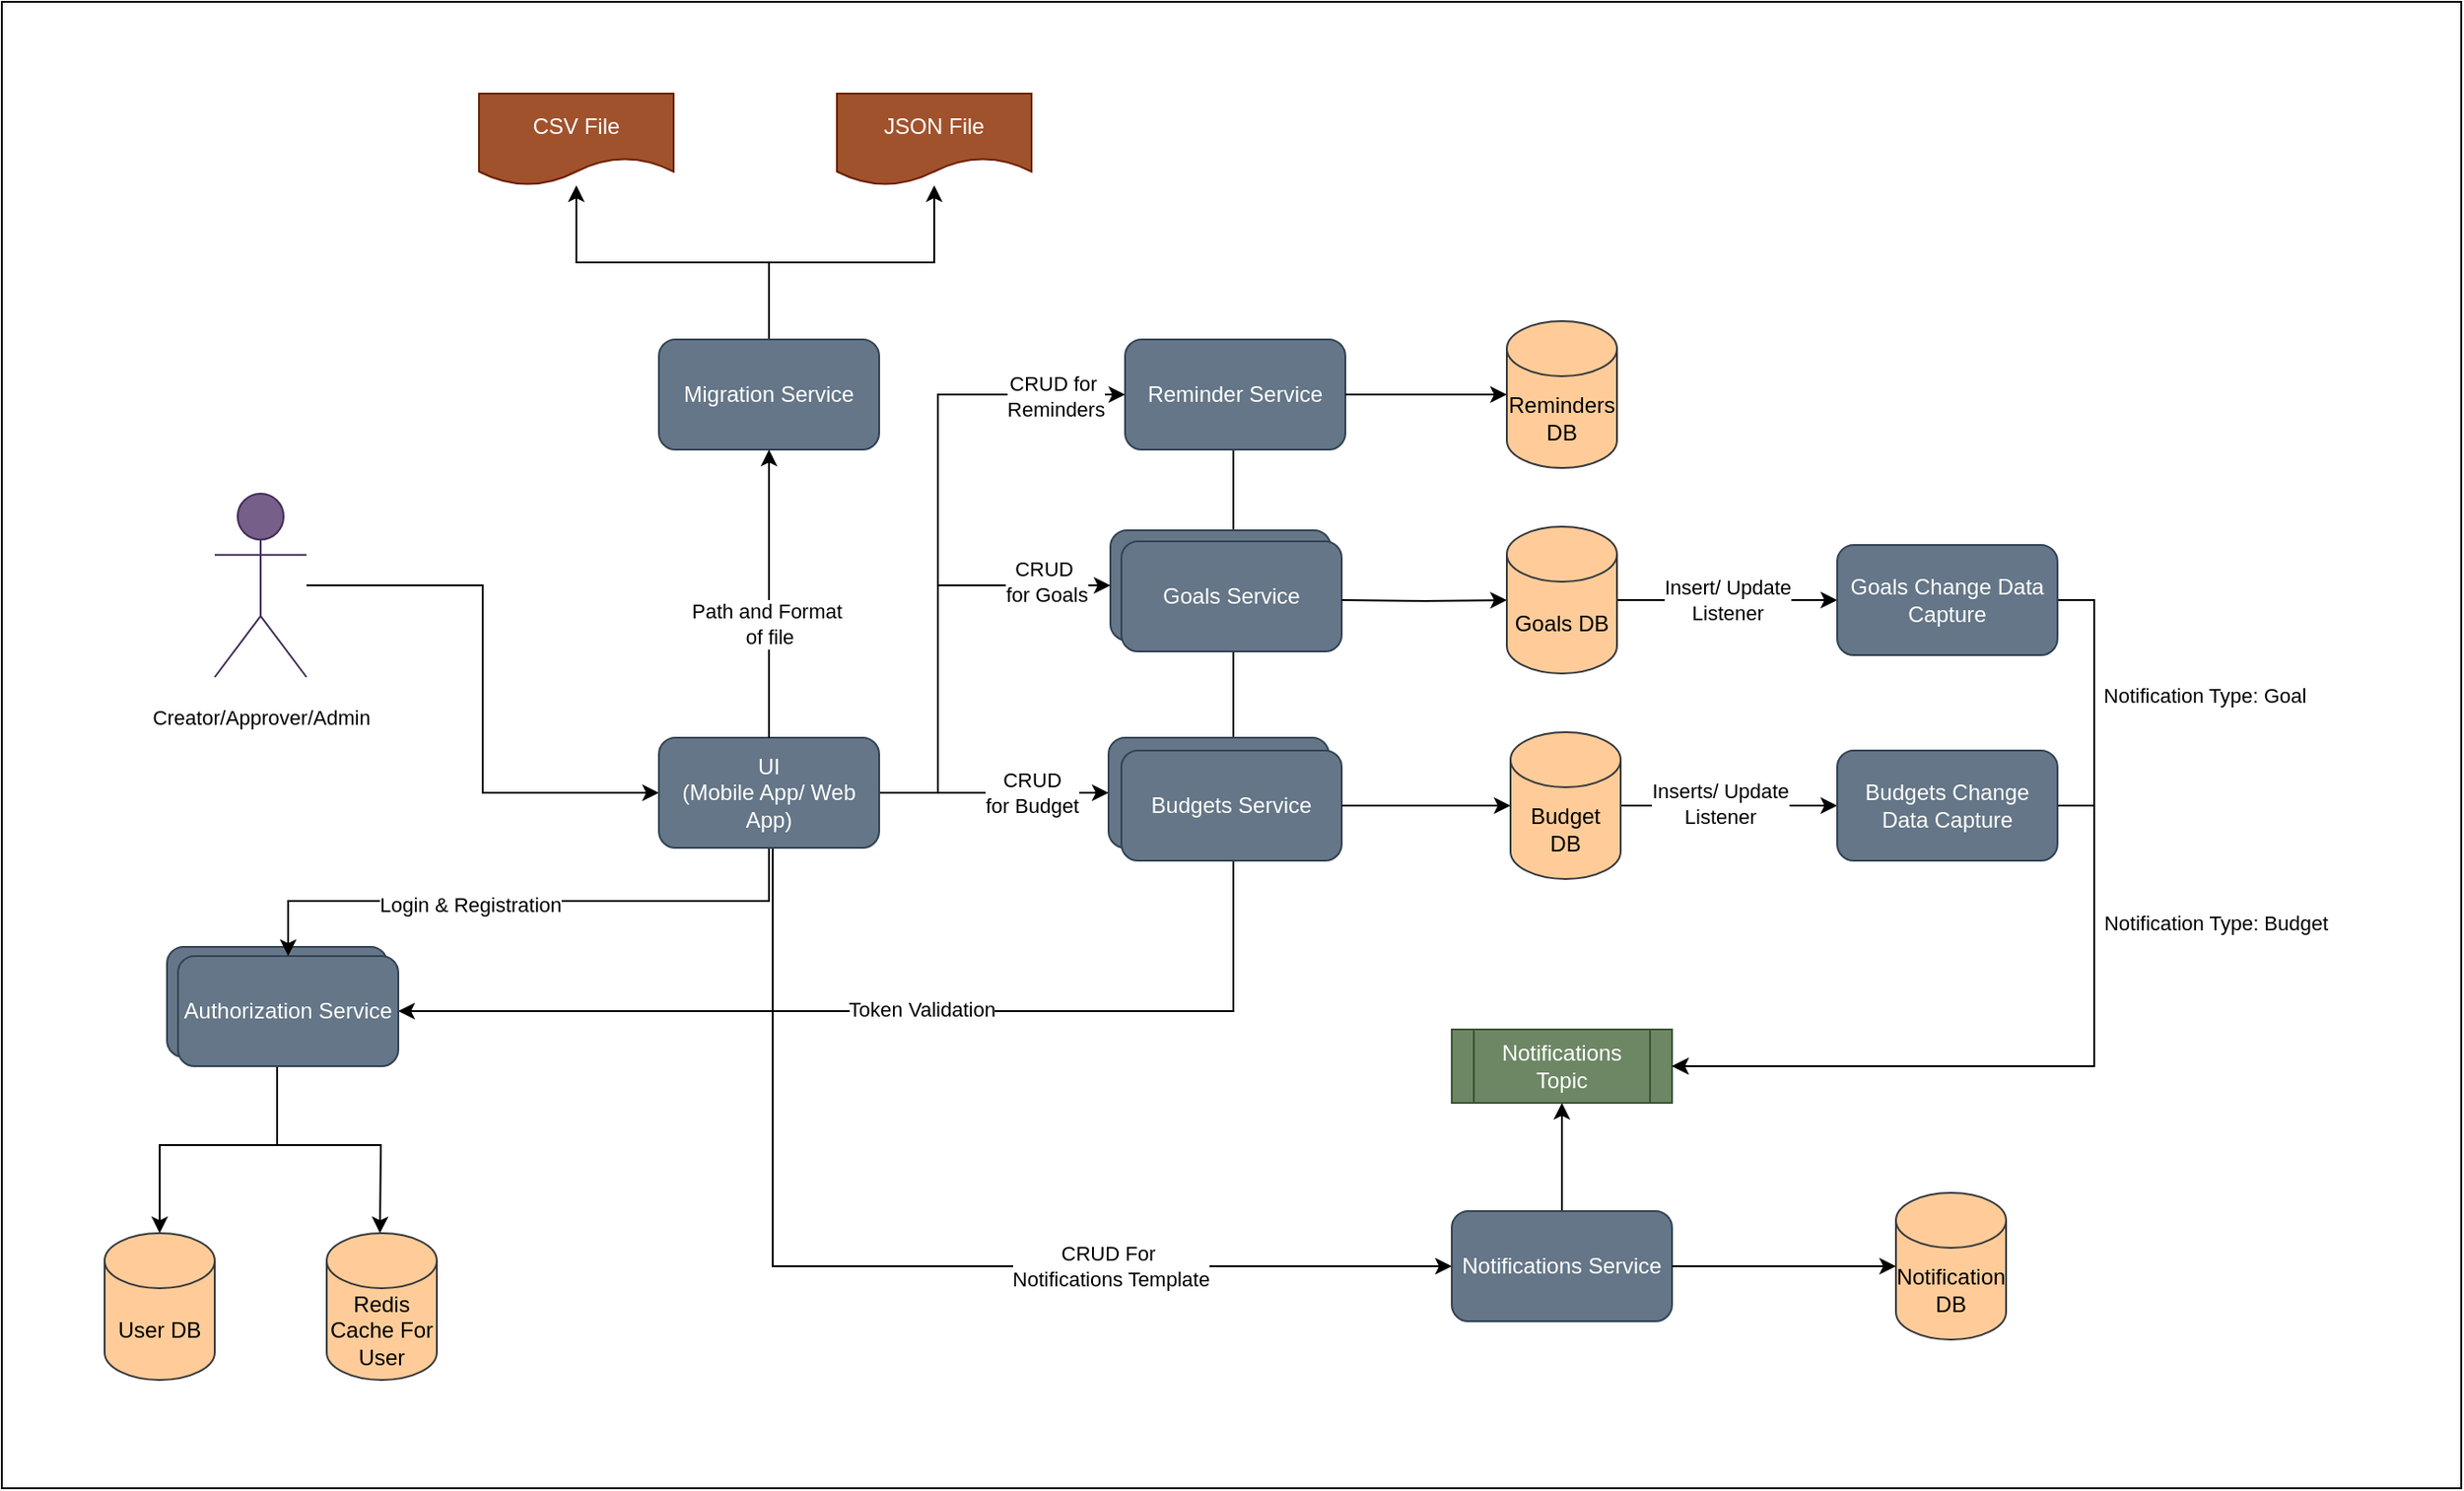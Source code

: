 <mxfile version="25.0.3">
  <diagram name="Page-1" id="Qny4qy3x9m0DrfihRw_X">
    <mxGraphModel dx="2288" dy="2093" grid="1" gridSize="10" guides="1" tooltips="1" connect="1" arrows="1" fold="1" page="1" pageScale="1" pageWidth="827" pageHeight="1169" math="0" shadow="0">
      <root>
        <mxCell id="0" />
        <mxCell id="1" parent="0" />
        <mxCell id="hGu5UwxwJnEl7Komf9Tr-83" value="" style="rounded=0;whiteSpace=wrap;html=1;" parent="1" vertex="1">
          <mxGeometry x="-10" y="-110" width="1340" height="810" as="geometry" />
        </mxCell>
        <mxCell id="hGu5UwxwJnEl7Komf9Tr-78" style="edgeStyle=orthogonalEdgeStyle;rounded=0;orthogonalLoop=1;jettySize=auto;html=1;exitX=0.5;exitY=1;exitDx=0;exitDy=0;" parent="1" edge="1" target="hGu5UwxwJnEl7Komf9Tr-32">
          <mxGeometry relative="1" as="geometry">
            <mxPoint x="226" y="491" as="targetPoint" />
            <mxPoint x="661" y="134" as="sourcePoint" />
            <Array as="points">
              <mxPoint x="661" y="440" />
            </Array>
          </mxGeometry>
        </mxCell>
        <mxCell id="hGu5UwxwJnEl7Komf9Tr-80" value="Token Validation" style="edgeLabel;html=1;align=center;verticalAlign=middle;resizable=0;points=[];" parent="hGu5UwxwJnEl7Komf9Tr-78" vertex="1" connectable="0">
          <mxGeometry x="-0.017" y="3" relative="1" as="geometry">
            <mxPoint x="-102" y="-4" as="offset" />
          </mxGeometry>
        </mxCell>
        <mxCell id="hGu5UwxwJnEl7Komf9Tr-34" value="Budget Service" style="rounded=1;whiteSpace=wrap;html=1;fillColor=#647687;fontColor=#ffffff;strokeColor=#314354;" parent="1" vertex="1">
          <mxGeometry x="593" y="291" width="120" height="60" as="geometry" />
        </mxCell>
        <mxCell id="hGu5UwxwJnEl7Komf9Tr-31" value="Goals Service" style="rounded=1;whiteSpace=wrap;html=1;fillColor=#647687;fontColor=#ffffff;strokeColor=#314354;" parent="1" vertex="1">
          <mxGeometry x="594" y="178" width="120" height="60" as="geometry" />
        </mxCell>
        <mxCell id="hGu5UwxwJnEl7Komf9Tr-1" value="Goals Service" style="rounded=1;whiteSpace=wrap;html=1;fillColor=#647687;fontColor=#ffffff;strokeColor=#314354;" parent="1" vertex="1">
          <mxGeometry x="600" y="184" width="120" height="60" as="geometry" />
        </mxCell>
        <mxCell id="hGu5UwxwJnEl7Komf9Tr-12" style="edgeStyle=orthogonalEdgeStyle;rounded=0;orthogonalLoop=1;jettySize=auto;html=1;" parent="1" source="hGu5UwxwJnEl7Komf9Tr-3" target="hGu5UwxwJnEl7Komf9Tr-9" edge="1">
          <mxGeometry relative="1" as="geometry" />
        </mxCell>
        <mxCell id="hGu5UwxwJnEl7Komf9Tr-13" style="edgeStyle=orthogonalEdgeStyle;rounded=0;orthogonalLoop=1;jettySize=auto;html=1;" parent="1" source="hGu5UwxwJnEl7Komf9Tr-3" edge="1">
          <mxGeometry relative="1" as="geometry">
            <mxPoint x="196" y="561" as="targetPoint" />
          </mxGeometry>
        </mxCell>
        <mxCell id="hGu5UwxwJnEl7Komf9Tr-3" value="" style="rounded=1;whiteSpace=wrap;html=1;fillColor=#647687;fontColor=#ffffff;strokeColor=#314354;" parent="1" vertex="1">
          <mxGeometry x="80" y="405" width="120" height="60" as="geometry" />
        </mxCell>
        <mxCell id="hGu5UwxwJnEl7Komf9Tr-4" value="Budgets Service" style="rounded=1;whiteSpace=wrap;html=1;fillColor=#647687;fontColor=#ffffff;strokeColor=#314354;" parent="1" vertex="1">
          <mxGeometry x="600" y="298" width="120" height="60" as="geometry" />
        </mxCell>
        <mxCell id="hGu5UwxwJnEl7Komf9Tr-26" style="edgeStyle=orthogonalEdgeStyle;rounded=0;orthogonalLoop=1;jettySize=auto;html=1;entryX=0.5;entryY=1;entryDx=0;entryDy=0;" parent="1" source="hGu5UwxwJnEl7Komf9Tr-5" target="hGu5UwxwJnEl7Komf9Tr-24" edge="1">
          <mxGeometry relative="1" as="geometry" />
        </mxCell>
        <mxCell id="hGu5UwxwJnEl7Komf9Tr-5" value="Notifications Service" style="rounded=1;whiteSpace=wrap;html=1;fillColor=#647687;fontColor=#ffffff;strokeColor=#314354;" parent="1" vertex="1">
          <mxGeometry x="780" y="549" width="120" height="60" as="geometry" />
        </mxCell>
        <mxCell id="hGu5UwxwJnEl7Komf9Tr-63" style="edgeStyle=orthogonalEdgeStyle;rounded=0;orthogonalLoop=1;jettySize=auto;html=1;" parent="1" source="hGu5UwxwJnEl7Komf9Tr-7" target="hGu5UwxwJnEl7Komf9Tr-57" edge="1">
          <mxGeometry relative="1" as="geometry" />
        </mxCell>
        <mxCell id="hGu5UwxwJnEl7Komf9Tr-64" style="edgeStyle=orthogonalEdgeStyle;rounded=0;orthogonalLoop=1;jettySize=auto;html=1;" parent="1" source="hGu5UwxwJnEl7Komf9Tr-7" target="hGu5UwxwJnEl7Komf9Tr-58" edge="1">
          <mxGeometry relative="1" as="geometry" />
        </mxCell>
        <mxCell id="hGu5UwxwJnEl7Komf9Tr-7" value="Migration Service" style="rounded=1;whiteSpace=wrap;html=1;fillColor=#647687;fontColor=#ffffff;strokeColor=#314354;" parent="1" vertex="1">
          <mxGeometry x="348" y="74" width="120" height="60" as="geometry" />
        </mxCell>
        <mxCell id="hGu5UwxwJnEl7Komf9Tr-9" value="User DB" style="shape=cylinder3;whiteSpace=wrap;html=1;boundedLbl=1;backgroundOutline=1;size=15;fillColor=#ffcc99;strokeColor=#36393d;" parent="1" vertex="1">
          <mxGeometry x="46" y="561" width="60" height="80" as="geometry" />
        </mxCell>
        <mxCell id="hGu5UwxwJnEl7Komf9Tr-10" value="Redis Cache For User" style="shape=cylinder3;whiteSpace=wrap;html=1;boundedLbl=1;backgroundOutline=1;size=15;fillColor=#ffcc99;strokeColor=#36393d;" parent="1" vertex="1">
          <mxGeometry x="167" y="561" width="60" height="80" as="geometry" />
        </mxCell>
        <mxCell id="LQ0zlqvQZv74UB64pUlE-19" style="edgeStyle=orthogonalEdgeStyle;rounded=0;orthogonalLoop=1;jettySize=auto;html=1;entryX=0;entryY=0.5;entryDx=0;entryDy=0;" edge="1" parent="1" source="hGu5UwxwJnEl7Komf9Tr-14" target="LQ0zlqvQZv74UB64pUlE-3">
          <mxGeometry relative="1" as="geometry" />
        </mxCell>
        <mxCell id="hGu5UwxwJnEl7Komf9Tr-14" value="" style="shape=umlActor;verticalLabelPosition=bottom;verticalAlign=top;html=1;outlineConnect=0;fillColor=#76608a;fontColor=#ffffff;strokeColor=#432D57;" parent="1" vertex="1">
          <mxGeometry x="106" y="158" width="50" height="100" as="geometry" />
        </mxCell>
        <mxCell id="hGu5UwxwJnEl7Komf9Tr-49" value="Insert/ Update&lt;div&gt;Listener&lt;/div&gt;" style="edgeStyle=orthogonalEdgeStyle;rounded=0;orthogonalLoop=1;jettySize=auto;html=1;" parent="1" source="hGu5UwxwJnEl7Komf9Tr-17" target="hGu5UwxwJnEl7Komf9Tr-47" edge="1">
          <mxGeometry relative="1" as="geometry">
            <mxPoint as="offset" />
          </mxGeometry>
        </mxCell>
        <mxCell id="hGu5UwxwJnEl7Komf9Tr-17" value="Goals DB" style="shape=cylinder3;whiteSpace=wrap;html=1;boundedLbl=1;backgroundOutline=1;size=15;fillColor=#ffcc99;strokeColor=#36393d;" parent="1" vertex="1">
          <mxGeometry x="810" y="176" width="60" height="80" as="geometry" />
        </mxCell>
        <mxCell id="hGu5UwxwJnEl7Komf9Tr-50" style="edgeStyle=orthogonalEdgeStyle;rounded=0;orthogonalLoop=1;jettySize=auto;html=1;entryX=0;entryY=0.5;entryDx=0;entryDy=0;" parent="1" source="hGu5UwxwJnEl7Komf9Tr-18" target="hGu5UwxwJnEl7Komf9Tr-48" edge="1">
          <mxGeometry relative="1" as="geometry" />
        </mxCell>
        <mxCell id="hGu5UwxwJnEl7Komf9Tr-77" value="Inserts/ Update&lt;div&gt;Listener&lt;/div&gt;" style="edgeLabel;html=1;align=center;verticalAlign=middle;resizable=0;points=[];" parent="hGu5UwxwJnEl7Komf9Tr-50" vertex="1" connectable="0">
          <mxGeometry x="-0.09" y="1" relative="1" as="geometry">
            <mxPoint as="offset" />
          </mxGeometry>
        </mxCell>
        <mxCell id="hGu5UwxwJnEl7Komf9Tr-18" value="Budget DB" style="shape=cylinder3;whiteSpace=wrap;html=1;boundedLbl=1;backgroundOutline=1;size=15;fillColor=#ffcc99;strokeColor=#36393d;" parent="1" vertex="1">
          <mxGeometry x="812" y="288" width="60" height="80" as="geometry" />
        </mxCell>
        <mxCell id="hGu5UwxwJnEl7Komf9Tr-19" style="edgeStyle=orthogonalEdgeStyle;rounded=0;orthogonalLoop=1;jettySize=auto;html=1;entryX=0;entryY=0.5;entryDx=0;entryDy=0;entryPerimeter=0;" parent="1" target="hGu5UwxwJnEl7Komf9Tr-17" edge="1">
          <mxGeometry relative="1" as="geometry">
            <mxPoint x="720" y="216" as="sourcePoint" />
          </mxGeometry>
        </mxCell>
        <mxCell id="hGu5UwxwJnEl7Komf9Tr-20" style="edgeStyle=orthogonalEdgeStyle;rounded=0;orthogonalLoop=1;jettySize=auto;html=1;entryX=0;entryY=0.5;entryDx=0;entryDy=0;entryPerimeter=0;" parent="1" source="hGu5UwxwJnEl7Komf9Tr-4" target="hGu5UwxwJnEl7Komf9Tr-18" edge="1">
          <mxGeometry relative="1" as="geometry" />
        </mxCell>
        <mxCell id="hGu5UwxwJnEl7Komf9Tr-24" value="Notifications&lt;div&gt;Topic&lt;/div&gt;" style="shape=process;whiteSpace=wrap;html=1;backgroundOutline=1;fillColor=#6d8764;fontColor=#ffffff;strokeColor=#3A5431;" parent="1" vertex="1">
          <mxGeometry x="780" y="450" width="120" height="40" as="geometry" />
        </mxCell>
        <mxCell id="hGu5UwxwJnEl7Komf9Tr-27" value="Notification&lt;div&gt;DB&lt;/div&gt;" style="shape=cylinder3;whiteSpace=wrap;html=1;boundedLbl=1;backgroundOutline=1;size=15;fillColor=#ffcc99;strokeColor=#36393d;" parent="1" vertex="1">
          <mxGeometry x="1022" y="539" width="60" height="80" as="geometry" />
        </mxCell>
        <mxCell id="hGu5UwxwJnEl7Komf9Tr-28" style="edgeStyle=orthogonalEdgeStyle;rounded=0;orthogonalLoop=1;jettySize=auto;html=1;entryX=0;entryY=0.5;entryDx=0;entryDy=0;entryPerimeter=0;" parent="1" source="hGu5UwxwJnEl7Komf9Tr-5" target="hGu5UwxwJnEl7Komf9Tr-27" edge="1">
          <mxGeometry relative="1" as="geometry" />
        </mxCell>
        <mxCell id="hGu5UwxwJnEl7Komf9Tr-29" value="Reminder Service" style="rounded=1;whiteSpace=wrap;html=1;fillColor=#647687;fontColor=#ffffff;strokeColor=#314354;" parent="1" vertex="1">
          <mxGeometry x="602" y="74" width="120" height="60" as="geometry" />
        </mxCell>
        <mxCell id="hGu5UwxwJnEl7Komf9Tr-32" value="Authorization Service" style="rounded=1;whiteSpace=wrap;html=1;fillColor=#647687;strokeColor=#314354;fontColor=#ffffff;" parent="1" vertex="1">
          <mxGeometry x="86" y="410" width="120" height="60" as="geometry" />
        </mxCell>
        <mxCell id="hGu5UwxwJnEl7Komf9Tr-52" style="edgeStyle=orthogonalEdgeStyle;rounded=0;orthogonalLoop=1;jettySize=auto;html=1;entryX=1;entryY=0.5;entryDx=0;entryDy=0;exitX=1;exitY=0.5;exitDx=0;exitDy=0;" parent="1" source="hGu5UwxwJnEl7Komf9Tr-47" target="hGu5UwxwJnEl7Komf9Tr-24" edge="1">
          <mxGeometry relative="1" as="geometry" />
        </mxCell>
        <mxCell id="hGu5UwxwJnEl7Komf9Tr-54" value="Notification Type: Goal" style="edgeLabel;html=1;align=center;verticalAlign=middle;resizable=0;points=[];" parent="hGu5UwxwJnEl7Komf9Tr-52" vertex="1" connectable="0">
          <mxGeometry x="-0.717" y="1" relative="1" as="geometry">
            <mxPoint x="59" as="offset" />
          </mxGeometry>
        </mxCell>
        <mxCell id="hGu5UwxwJnEl7Komf9Tr-47" value="Goals Change Data Capture" style="rounded=1;whiteSpace=wrap;html=1;fillColor=#647687;fontColor=#ffffff;strokeColor=#314354;" parent="1" vertex="1">
          <mxGeometry x="990" y="186" width="120" height="60" as="geometry" />
        </mxCell>
        <mxCell id="hGu5UwxwJnEl7Komf9Tr-73" style="edgeStyle=orthogonalEdgeStyle;rounded=0;orthogonalLoop=1;jettySize=auto;html=1;entryX=1;entryY=0.5;entryDx=0;entryDy=0;exitX=1;exitY=0.5;exitDx=0;exitDy=0;" parent="1" source="hGu5UwxwJnEl7Komf9Tr-48" target="hGu5UwxwJnEl7Komf9Tr-24" edge="1">
          <mxGeometry relative="1" as="geometry" />
        </mxCell>
        <mxCell id="hGu5UwxwJnEl7Komf9Tr-74" value="Notification Type: Budget" style="edgeLabel;html=1;align=center;verticalAlign=middle;resizable=0;points=[];" parent="hGu5UwxwJnEl7Komf9Tr-73" vertex="1" connectable="0">
          <mxGeometry x="-0.574" y="-1" relative="1" as="geometry">
            <mxPoint x="67" as="offset" />
          </mxGeometry>
        </mxCell>
        <mxCell id="hGu5UwxwJnEl7Komf9Tr-48" value="Budgets Change Data Capture" style="rounded=1;whiteSpace=wrap;html=1;fillColor=#647687;fontColor=#ffffff;strokeColor=#314354;" parent="1" vertex="1">
          <mxGeometry x="990" y="298" width="120" height="60" as="geometry" />
        </mxCell>
        <mxCell id="hGu5UwxwJnEl7Komf9Tr-57" value="CSV File" style="shape=document;whiteSpace=wrap;html=1;boundedLbl=1;fillColor=#a0522d;fontColor=#ffffff;strokeColor=#6D1F00;" parent="1" vertex="1">
          <mxGeometry x="250" y="-60" width="106" height="50" as="geometry" />
        </mxCell>
        <mxCell id="hGu5UwxwJnEl7Komf9Tr-58" value="JSON File" style="shape=document;whiteSpace=wrap;html=1;boundedLbl=1;fillColor=#a0522d;fontColor=#ffffff;strokeColor=#6D1F00;" parent="1" vertex="1">
          <mxGeometry x="445" y="-60" width="106" height="50" as="geometry" />
        </mxCell>
        <mxCell id="hGu5UwxwJnEl7Komf9Tr-71" value="Reminders&lt;div&gt;DB&lt;/div&gt;" style="shape=cylinder3;whiteSpace=wrap;html=1;boundedLbl=1;backgroundOutline=1;size=15;fillColor=#ffcc99;strokeColor=#36393d;" parent="1" vertex="1">
          <mxGeometry x="810" y="64" width="60" height="80" as="geometry" />
        </mxCell>
        <mxCell id="hGu5UwxwJnEl7Komf9Tr-72" style="edgeStyle=orthogonalEdgeStyle;rounded=0;orthogonalLoop=1;jettySize=auto;html=1;entryX=0;entryY=0.5;entryDx=0;entryDy=0;entryPerimeter=0;" parent="1" source="hGu5UwxwJnEl7Komf9Tr-29" target="hGu5UwxwJnEl7Komf9Tr-71" edge="1">
          <mxGeometry relative="1" as="geometry" />
        </mxCell>
        <mxCell id="LQ0zlqvQZv74UB64pUlE-9" style="edgeStyle=orthogonalEdgeStyle;rounded=0;orthogonalLoop=1;jettySize=auto;html=1;entryX=0.5;entryY=0;entryDx=0;entryDy=0;" edge="1" parent="1" source="LQ0zlqvQZv74UB64pUlE-3" target="hGu5UwxwJnEl7Komf9Tr-32">
          <mxGeometry relative="1" as="geometry">
            <Array as="points">
              <mxPoint x="408" y="380" />
              <mxPoint x="146" y="380" />
            </Array>
          </mxGeometry>
        </mxCell>
        <mxCell id="LQ0zlqvQZv74UB64pUlE-10" value="Login &amp;amp; Registration" style="edgeLabel;html=1;align=center;verticalAlign=middle;resizable=0;points=[];" vertex="1" connectable="0" parent="LQ0zlqvQZv74UB64pUlE-9">
          <mxGeometry x="0.196" y="1" relative="1" as="geometry">
            <mxPoint y="1" as="offset" />
          </mxGeometry>
        </mxCell>
        <mxCell id="LQ0zlqvQZv74UB64pUlE-11" style="edgeStyle=orthogonalEdgeStyle;rounded=0;orthogonalLoop=1;jettySize=auto;html=1;entryX=0;entryY=0.5;entryDx=0;entryDy=0;" edge="1" parent="1" source="LQ0zlqvQZv74UB64pUlE-3" target="hGu5UwxwJnEl7Komf9Tr-5">
          <mxGeometry relative="1" as="geometry">
            <Array as="points">
              <mxPoint x="410" y="579" />
            </Array>
          </mxGeometry>
        </mxCell>
        <mxCell id="LQ0zlqvQZv74UB64pUlE-12" value="CRUD For&amp;nbsp;&lt;div&gt;Notifications Template&lt;/div&gt;" style="edgeLabel;html=1;align=center;verticalAlign=middle;resizable=0;points=[];" vertex="1" connectable="0" parent="LQ0zlqvQZv74UB64pUlE-11">
          <mxGeometry x="-0.058" relative="1" as="geometry">
            <mxPoint x="130" as="offset" />
          </mxGeometry>
        </mxCell>
        <mxCell id="LQ0zlqvQZv74UB64pUlE-13" style="edgeStyle=orthogonalEdgeStyle;rounded=0;orthogonalLoop=1;jettySize=auto;html=1;entryX=0;entryY=0.5;entryDx=0;entryDy=0;" edge="1" parent="1" source="LQ0zlqvQZv74UB64pUlE-3" target="hGu5UwxwJnEl7Komf9Tr-29">
          <mxGeometry relative="1" as="geometry">
            <Array as="points">
              <mxPoint x="500" y="321" />
              <mxPoint x="500" y="104" />
            </Array>
          </mxGeometry>
        </mxCell>
        <mxCell id="LQ0zlqvQZv74UB64pUlE-14" value="CRUD for&amp;nbsp;&lt;div&gt;Reminders&lt;/div&gt;" style="edgeLabel;html=1;align=center;verticalAlign=middle;resizable=0;points=[];" vertex="1" connectable="0" parent="LQ0zlqvQZv74UB64pUlE-13">
          <mxGeometry x="0.705" relative="1" as="geometry">
            <mxPoint x="14" y="1" as="offset" />
          </mxGeometry>
        </mxCell>
        <mxCell id="LQ0zlqvQZv74UB64pUlE-15" style="edgeStyle=orthogonalEdgeStyle;rounded=0;orthogonalLoop=1;jettySize=auto;html=1;entryX=0;entryY=0.5;entryDx=0;entryDy=0;" edge="1" parent="1" source="LQ0zlqvQZv74UB64pUlE-3" target="hGu5UwxwJnEl7Komf9Tr-31">
          <mxGeometry relative="1" as="geometry">
            <Array as="points">
              <mxPoint x="500" y="321" />
              <mxPoint x="500" y="208" />
            </Array>
          </mxGeometry>
        </mxCell>
        <mxCell id="LQ0zlqvQZv74UB64pUlE-16" value="CRUD&amp;nbsp;&lt;div&gt;for Goals&lt;/div&gt;" style="edgeLabel;html=1;align=center;verticalAlign=middle;resizable=0;points=[];" vertex="1" connectable="0" parent="LQ0zlqvQZv74UB64pUlE-15">
          <mxGeometry x="0.709" y="3" relative="1" as="geometry">
            <mxPoint y="1" as="offset" />
          </mxGeometry>
        </mxCell>
        <mxCell id="LQ0zlqvQZv74UB64pUlE-17" style="edgeStyle=orthogonalEdgeStyle;rounded=0;orthogonalLoop=1;jettySize=auto;html=1;entryX=0;entryY=0.5;entryDx=0;entryDy=0;" edge="1" parent="1" source="LQ0zlqvQZv74UB64pUlE-3" target="hGu5UwxwJnEl7Komf9Tr-34">
          <mxGeometry relative="1" as="geometry" />
        </mxCell>
        <mxCell id="LQ0zlqvQZv74UB64pUlE-18" value="CRUD&lt;div&gt;for Budget&lt;/div&gt;" style="edgeLabel;html=1;align=center;verticalAlign=middle;resizable=0;points=[];" vertex="1" connectable="0" parent="LQ0zlqvQZv74UB64pUlE-17">
          <mxGeometry x="0.12" y="-1" relative="1" as="geometry">
            <mxPoint x="13" y="-1" as="offset" />
          </mxGeometry>
        </mxCell>
        <mxCell id="LQ0zlqvQZv74UB64pUlE-3" value="UI&lt;div&gt;(Mobile App/ Web App)&lt;/div&gt;" style="rounded=1;whiteSpace=wrap;html=1;fillColor=#647687;fontColor=#ffffff;strokeColor=#314354;" vertex="1" parent="1">
          <mxGeometry x="348" y="291" width="120" height="60" as="geometry" />
        </mxCell>
        <mxCell id="LQ0zlqvQZv74UB64pUlE-4" style="edgeStyle=orthogonalEdgeStyle;rounded=0;orthogonalLoop=1;jettySize=auto;html=1;" edge="1" parent="1" source="LQ0zlqvQZv74UB64pUlE-3" target="hGu5UwxwJnEl7Komf9Tr-7">
          <mxGeometry relative="1" as="geometry">
            <mxPoint x="280" y="186" as="sourcePoint" />
            <mxPoint x="280" y="40" as="targetPoint" />
          </mxGeometry>
        </mxCell>
        <mxCell id="LQ0zlqvQZv74UB64pUlE-5" value="Path and Format&amp;nbsp;&lt;div&gt;of file&lt;/div&gt;" style="edgeLabel;html=1;align=center;verticalAlign=middle;resizable=0;points=[];" vertex="1" connectable="0" parent="LQ0zlqvQZv74UB64pUlE-4">
          <mxGeometry x="-0.213" relative="1" as="geometry">
            <mxPoint as="offset" />
          </mxGeometry>
        </mxCell>
        <mxCell id="LQ0zlqvQZv74UB64pUlE-20" value="Creator/Approver/Admin" style="edgeLabel;html=1;align=center;verticalAlign=middle;resizable=0;points=[];" vertex="1" connectable="0" parent="1">
          <mxGeometry x="131" y="280" as="geometry" />
        </mxCell>
      </root>
    </mxGraphModel>
  </diagram>
</mxfile>
